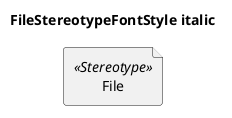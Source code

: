 @startuml
'!include ../../../plantuml-styles/plantuml-ae-skinparam-ex.iuml

skinparam FileStereotypeFontStyle italic

title FileStereotypeFontStyle italic

file File <<Stereotype>>
@enduml